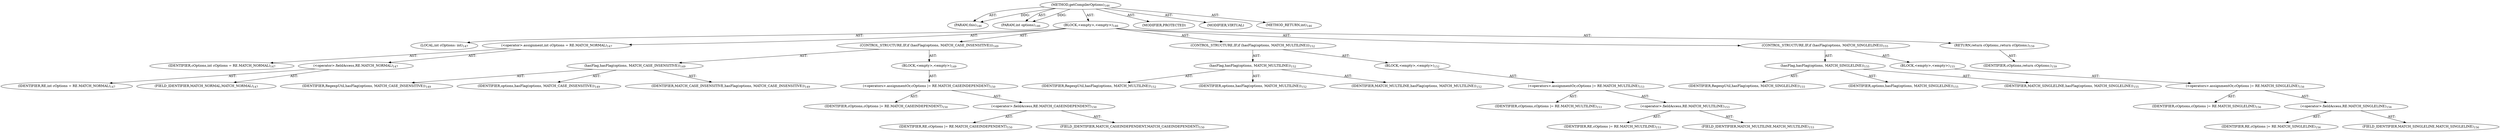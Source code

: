 digraph "getCompilerOptions" {  
"111669149704" [label = <(METHOD,getCompilerOptions)<SUB>146</SUB>> ]
"115964117010" [label = <(PARAM,this)<SUB>146</SUB>> ]
"115964117011" [label = <(PARAM,int options)<SUB>146</SUB>> ]
"25769803790" [label = <(BLOCK,&lt;empty&gt;,&lt;empty&gt;)<SUB>146</SUB>> ]
"94489280520" [label = <(LOCAL,int cOptions: int)<SUB>147</SUB>> ]
"30064771108" [label = <(&lt;operator&gt;.assignment,int cOptions = RE.MATCH_NORMAL)<SUB>147</SUB>> ]
"68719476786" [label = <(IDENTIFIER,cOptions,int cOptions = RE.MATCH_NORMAL)<SUB>147</SUB>> ]
"30064771109" [label = <(&lt;operator&gt;.fieldAccess,RE.MATCH_NORMAL)<SUB>147</SUB>> ]
"68719476787" [label = <(IDENTIFIER,RE,int cOptions = RE.MATCH_NORMAL)<SUB>147</SUB>> ]
"55834574851" [label = <(FIELD_IDENTIFIER,MATCH_NORMAL,MATCH_NORMAL)<SUB>147</SUB>> ]
"47244640261" [label = <(CONTROL_STRUCTURE,IF,if (hasFlag(options, MATCH_CASE_INSENSITIVE)))<SUB>149</SUB>> ]
"30064771110" [label = <(hasFlag,hasFlag(options, MATCH_CASE_INSENSITIVE))<SUB>149</SUB>> ]
"68719476788" [label = <(IDENTIFIER,RegexpUtil,hasFlag(options, MATCH_CASE_INSENSITIVE))<SUB>149</SUB>> ]
"68719476789" [label = <(IDENTIFIER,options,hasFlag(options, MATCH_CASE_INSENSITIVE))<SUB>149</SUB>> ]
"68719476790" [label = <(IDENTIFIER,MATCH_CASE_INSENSITIVE,hasFlag(options, MATCH_CASE_INSENSITIVE))<SUB>149</SUB>> ]
"25769803791" [label = <(BLOCK,&lt;empty&gt;,&lt;empty&gt;)<SUB>149</SUB>> ]
"30064771111" [label = <(&lt;operators&gt;.assignmentOr,cOptions |= RE.MATCH_CASEINDEPENDENT)<SUB>150</SUB>> ]
"68719476791" [label = <(IDENTIFIER,cOptions,cOptions |= RE.MATCH_CASEINDEPENDENT)<SUB>150</SUB>> ]
"30064771112" [label = <(&lt;operator&gt;.fieldAccess,RE.MATCH_CASEINDEPENDENT)<SUB>150</SUB>> ]
"68719476792" [label = <(IDENTIFIER,RE,cOptions |= RE.MATCH_CASEINDEPENDENT)<SUB>150</SUB>> ]
"55834574852" [label = <(FIELD_IDENTIFIER,MATCH_CASEINDEPENDENT,MATCH_CASEINDEPENDENT)<SUB>150</SUB>> ]
"47244640262" [label = <(CONTROL_STRUCTURE,IF,if (hasFlag(options, MATCH_MULTILINE)))<SUB>152</SUB>> ]
"30064771113" [label = <(hasFlag,hasFlag(options, MATCH_MULTILINE))<SUB>152</SUB>> ]
"68719476793" [label = <(IDENTIFIER,RegexpUtil,hasFlag(options, MATCH_MULTILINE))<SUB>152</SUB>> ]
"68719476794" [label = <(IDENTIFIER,options,hasFlag(options, MATCH_MULTILINE))<SUB>152</SUB>> ]
"68719476795" [label = <(IDENTIFIER,MATCH_MULTILINE,hasFlag(options, MATCH_MULTILINE))<SUB>152</SUB>> ]
"25769803792" [label = <(BLOCK,&lt;empty&gt;,&lt;empty&gt;)<SUB>152</SUB>> ]
"30064771114" [label = <(&lt;operators&gt;.assignmentOr,cOptions |= RE.MATCH_MULTILINE)<SUB>153</SUB>> ]
"68719476796" [label = <(IDENTIFIER,cOptions,cOptions |= RE.MATCH_MULTILINE)<SUB>153</SUB>> ]
"30064771115" [label = <(&lt;operator&gt;.fieldAccess,RE.MATCH_MULTILINE)<SUB>153</SUB>> ]
"68719476797" [label = <(IDENTIFIER,RE,cOptions |= RE.MATCH_MULTILINE)<SUB>153</SUB>> ]
"55834574853" [label = <(FIELD_IDENTIFIER,MATCH_MULTILINE,MATCH_MULTILINE)<SUB>153</SUB>> ]
"47244640263" [label = <(CONTROL_STRUCTURE,IF,if (hasFlag(options, MATCH_SINGLELINE)))<SUB>155</SUB>> ]
"30064771116" [label = <(hasFlag,hasFlag(options, MATCH_SINGLELINE))<SUB>155</SUB>> ]
"68719476798" [label = <(IDENTIFIER,RegexpUtil,hasFlag(options, MATCH_SINGLELINE))<SUB>155</SUB>> ]
"68719476799" [label = <(IDENTIFIER,options,hasFlag(options, MATCH_SINGLELINE))<SUB>155</SUB>> ]
"68719476800" [label = <(IDENTIFIER,MATCH_SINGLELINE,hasFlag(options, MATCH_SINGLELINE))<SUB>155</SUB>> ]
"25769803793" [label = <(BLOCK,&lt;empty&gt;,&lt;empty&gt;)<SUB>155</SUB>> ]
"30064771117" [label = <(&lt;operators&gt;.assignmentOr,cOptions |= RE.MATCH_SINGLELINE)<SUB>156</SUB>> ]
"68719476801" [label = <(IDENTIFIER,cOptions,cOptions |= RE.MATCH_SINGLELINE)<SUB>156</SUB>> ]
"30064771118" [label = <(&lt;operator&gt;.fieldAccess,RE.MATCH_SINGLELINE)<SUB>156</SUB>> ]
"68719476802" [label = <(IDENTIFIER,RE,cOptions |= RE.MATCH_SINGLELINE)<SUB>156</SUB>> ]
"55834574854" [label = <(FIELD_IDENTIFIER,MATCH_SINGLELINE,MATCH_SINGLELINE)<SUB>156</SUB>> ]
"146028888072" [label = <(RETURN,return cOptions;,return cOptions;)<SUB>159</SUB>> ]
"68719476803" [label = <(IDENTIFIER,cOptions,return cOptions;)<SUB>159</SUB>> ]
"133143986193" [label = <(MODIFIER,PROTECTED)> ]
"133143986194" [label = <(MODIFIER,VIRTUAL)> ]
"128849018888" [label = <(METHOD_RETURN,int)<SUB>146</SUB>> ]
  "111669149704" -> "115964117010"  [ label = "AST: "] 
  "111669149704" -> "115964117011"  [ label = "AST: "] 
  "111669149704" -> "25769803790"  [ label = "AST: "] 
  "111669149704" -> "133143986193"  [ label = "AST: "] 
  "111669149704" -> "133143986194"  [ label = "AST: "] 
  "111669149704" -> "128849018888"  [ label = "AST: "] 
  "25769803790" -> "94489280520"  [ label = "AST: "] 
  "25769803790" -> "30064771108"  [ label = "AST: "] 
  "25769803790" -> "47244640261"  [ label = "AST: "] 
  "25769803790" -> "47244640262"  [ label = "AST: "] 
  "25769803790" -> "47244640263"  [ label = "AST: "] 
  "25769803790" -> "146028888072"  [ label = "AST: "] 
  "30064771108" -> "68719476786"  [ label = "AST: "] 
  "30064771108" -> "30064771109"  [ label = "AST: "] 
  "30064771109" -> "68719476787"  [ label = "AST: "] 
  "30064771109" -> "55834574851"  [ label = "AST: "] 
  "47244640261" -> "30064771110"  [ label = "AST: "] 
  "47244640261" -> "25769803791"  [ label = "AST: "] 
  "30064771110" -> "68719476788"  [ label = "AST: "] 
  "30064771110" -> "68719476789"  [ label = "AST: "] 
  "30064771110" -> "68719476790"  [ label = "AST: "] 
  "25769803791" -> "30064771111"  [ label = "AST: "] 
  "30064771111" -> "68719476791"  [ label = "AST: "] 
  "30064771111" -> "30064771112"  [ label = "AST: "] 
  "30064771112" -> "68719476792"  [ label = "AST: "] 
  "30064771112" -> "55834574852"  [ label = "AST: "] 
  "47244640262" -> "30064771113"  [ label = "AST: "] 
  "47244640262" -> "25769803792"  [ label = "AST: "] 
  "30064771113" -> "68719476793"  [ label = "AST: "] 
  "30064771113" -> "68719476794"  [ label = "AST: "] 
  "30064771113" -> "68719476795"  [ label = "AST: "] 
  "25769803792" -> "30064771114"  [ label = "AST: "] 
  "30064771114" -> "68719476796"  [ label = "AST: "] 
  "30064771114" -> "30064771115"  [ label = "AST: "] 
  "30064771115" -> "68719476797"  [ label = "AST: "] 
  "30064771115" -> "55834574853"  [ label = "AST: "] 
  "47244640263" -> "30064771116"  [ label = "AST: "] 
  "47244640263" -> "25769803793"  [ label = "AST: "] 
  "30064771116" -> "68719476798"  [ label = "AST: "] 
  "30064771116" -> "68719476799"  [ label = "AST: "] 
  "30064771116" -> "68719476800"  [ label = "AST: "] 
  "25769803793" -> "30064771117"  [ label = "AST: "] 
  "30064771117" -> "68719476801"  [ label = "AST: "] 
  "30064771117" -> "30064771118"  [ label = "AST: "] 
  "30064771118" -> "68719476802"  [ label = "AST: "] 
  "30064771118" -> "55834574854"  [ label = "AST: "] 
  "146028888072" -> "68719476803"  [ label = "AST: "] 
  "111669149704" -> "115964117010"  [ label = "DDG: "] 
  "111669149704" -> "115964117011"  [ label = "DDG: "] 
}
